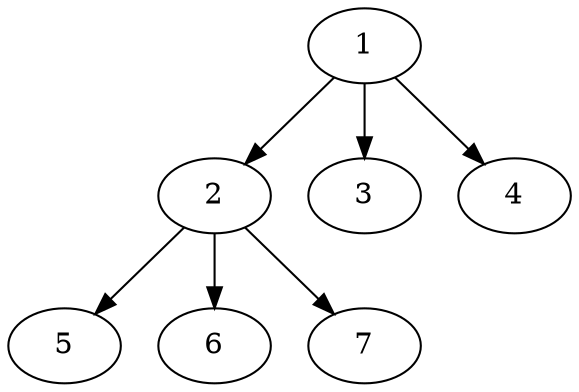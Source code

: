 strict digraph G {
  1 [ Start="-1" Processor="-1" Weight="5" ];
  2 [ Start="-1" Processor="-1" Weight="6" ];
  3 [ Start="-1" Processor="-1" Weight="5" ];
  4 [ Start="-1" Processor="-1" Weight="6" ];
  5 [ Start="-1" Processor="-1" Weight="4" ];
  6 [ Start="-1" Processor="-1" Weight="7" ];
  7 [ Start="-1" Processor="-1" Weight="7" ];
  1 -> 2 [ Weight="15" ];
  1 -> 3 [ Weight="11" ];
  1 -> 4 [ Weight="11" ];
  2 -> 5 [ Weight="19" ];
  2 -> 6 [ Weight="4" ];
  2 -> 7 [ Weight="21" ];
}
